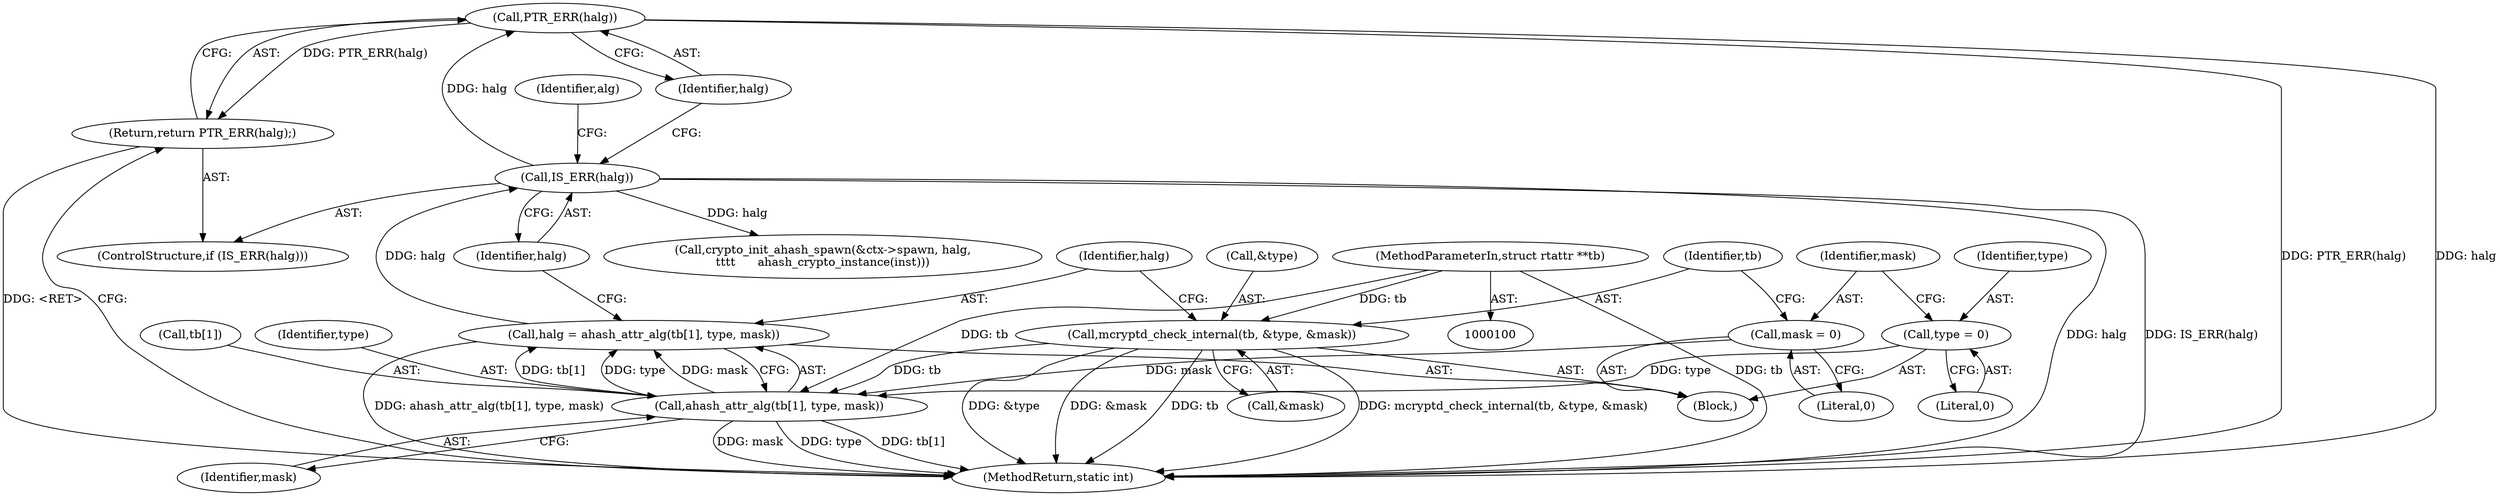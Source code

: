 digraph "0_linux_48a992727d82cb7db076fa15d372178743b1f4cd_0@pointer" {
"1000136" [label="(Call,PTR_ERR(halg))"];
"1000133" [label="(Call,IS_ERR(halg))"];
"1000124" [label="(Call,halg = ahash_attr_alg(tb[1], type, mask))"];
"1000126" [label="(Call,ahash_attr_alg(tb[1], type, mask))"];
"1000118" [label="(Call,mcryptd_check_internal(tb, &type, &mask))"];
"1000102" [label="(MethodParameterIn,struct rtattr **tb)"];
"1000110" [label="(Call,type = 0)"];
"1000114" [label="(Call,mask = 0)"];
"1000135" [label="(Return,return PTR_ERR(halg);)"];
"1000135" [label="(Return,return PTR_ERR(halg);)"];
"1000110" [label="(Call,type = 0)"];
"1000112" [label="(Literal,0)"];
"1000176" [label="(Call,crypto_init_ahash_spawn(&ctx->spawn, halg,\n\t\t\t\t      ahash_crypto_instance(inst)))"];
"1000119" [label="(Identifier,tb)"];
"1000122" [label="(Call,&mask)"];
"1000139" [label="(Identifier,alg)"];
"1000120" [label="(Call,&type)"];
"1000125" [label="(Identifier,halg)"];
"1000104" [label="(Block,)"];
"1000131" [label="(Identifier,mask)"];
"1000116" [label="(Literal,0)"];
"1000137" [label="(Identifier,halg)"];
"1000127" [label="(Call,tb[1])"];
"1000132" [label="(ControlStructure,if (IS_ERR(halg)))"];
"1000118" [label="(Call,mcryptd_check_internal(tb, &type, &mask))"];
"1000115" [label="(Identifier,mask)"];
"1000343" [label="(MethodReturn,static int)"];
"1000114" [label="(Call,mask = 0)"];
"1000133" [label="(Call,IS_ERR(halg))"];
"1000136" [label="(Call,PTR_ERR(halg))"];
"1000124" [label="(Call,halg = ahash_attr_alg(tb[1], type, mask))"];
"1000126" [label="(Call,ahash_attr_alg(tb[1], type, mask))"];
"1000130" [label="(Identifier,type)"];
"1000134" [label="(Identifier,halg)"];
"1000102" [label="(MethodParameterIn,struct rtattr **tb)"];
"1000111" [label="(Identifier,type)"];
"1000136" -> "1000135"  [label="AST: "];
"1000136" -> "1000137"  [label="CFG: "];
"1000137" -> "1000136"  [label="AST: "];
"1000135" -> "1000136"  [label="CFG: "];
"1000136" -> "1000343"  [label="DDG: PTR_ERR(halg)"];
"1000136" -> "1000343"  [label="DDG: halg"];
"1000136" -> "1000135"  [label="DDG: PTR_ERR(halg)"];
"1000133" -> "1000136"  [label="DDG: halg"];
"1000133" -> "1000132"  [label="AST: "];
"1000133" -> "1000134"  [label="CFG: "];
"1000134" -> "1000133"  [label="AST: "];
"1000137" -> "1000133"  [label="CFG: "];
"1000139" -> "1000133"  [label="CFG: "];
"1000133" -> "1000343"  [label="DDG: halg"];
"1000133" -> "1000343"  [label="DDG: IS_ERR(halg)"];
"1000124" -> "1000133"  [label="DDG: halg"];
"1000133" -> "1000176"  [label="DDG: halg"];
"1000124" -> "1000104"  [label="AST: "];
"1000124" -> "1000126"  [label="CFG: "];
"1000125" -> "1000124"  [label="AST: "];
"1000126" -> "1000124"  [label="AST: "];
"1000134" -> "1000124"  [label="CFG: "];
"1000124" -> "1000343"  [label="DDG: ahash_attr_alg(tb[1], type, mask)"];
"1000126" -> "1000124"  [label="DDG: tb[1]"];
"1000126" -> "1000124"  [label="DDG: type"];
"1000126" -> "1000124"  [label="DDG: mask"];
"1000126" -> "1000131"  [label="CFG: "];
"1000127" -> "1000126"  [label="AST: "];
"1000130" -> "1000126"  [label="AST: "];
"1000131" -> "1000126"  [label="AST: "];
"1000126" -> "1000343"  [label="DDG: type"];
"1000126" -> "1000343"  [label="DDG: tb[1]"];
"1000126" -> "1000343"  [label="DDG: mask"];
"1000118" -> "1000126"  [label="DDG: tb"];
"1000102" -> "1000126"  [label="DDG: tb"];
"1000110" -> "1000126"  [label="DDG: type"];
"1000114" -> "1000126"  [label="DDG: mask"];
"1000118" -> "1000104"  [label="AST: "];
"1000118" -> "1000122"  [label="CFG: "];
"1000119" -> "1000118"  [label="AST: "];
"1000120" -> "1000118"  [label="AST: "];
"1000122" -> "1000118"  [label="AST: "];
"1000125" -> "1000118"  [label="CFG: "];
"1000118" -> "1000343"  [label="DDG: mcryptd_check_internal(tb, &type, &mask)"];
"1000118" -> "1000343"  [label="DDG: &type"];
"1000118" -> "1000343"  [label="DDG: &mask"];
"1000118" -> "1000343"  [label="DDG: tb"];
"1000102" -> "1000118"  [label="DDG: tb"];
"1000102" -> "1000100"  [label="AST: "];
"1000102" -> "1000343"  [label="DDG: tb"];
"1000110" -> "1000104"  [label="AST: "];
"1000110" -> "1000112"  [label="CFG: "];
"1000111" -> "1000110"  [label="AST: "];
"1000112" -> "1000110"  [label="AST: "];
"1000115" -> "1000110"  [label="CFG: "];
"1000114" -> "1000104"  [label="AST: "];
"1000114" -> "1000116"  [label="CFG: "];
"1000115" -> "1000114"  [label="AST: "];
"1000116" -> "1000114"  [label="AST: "];
"1000119" -> "1000114"  [label="CFG: "];
"1000135" -> "1000132"  [label="AST: "];
"1000343" -> "1000135"  [label="CFG: "];
"1000135" -> "1000343"  [label="DDG: <RET>"];
}
